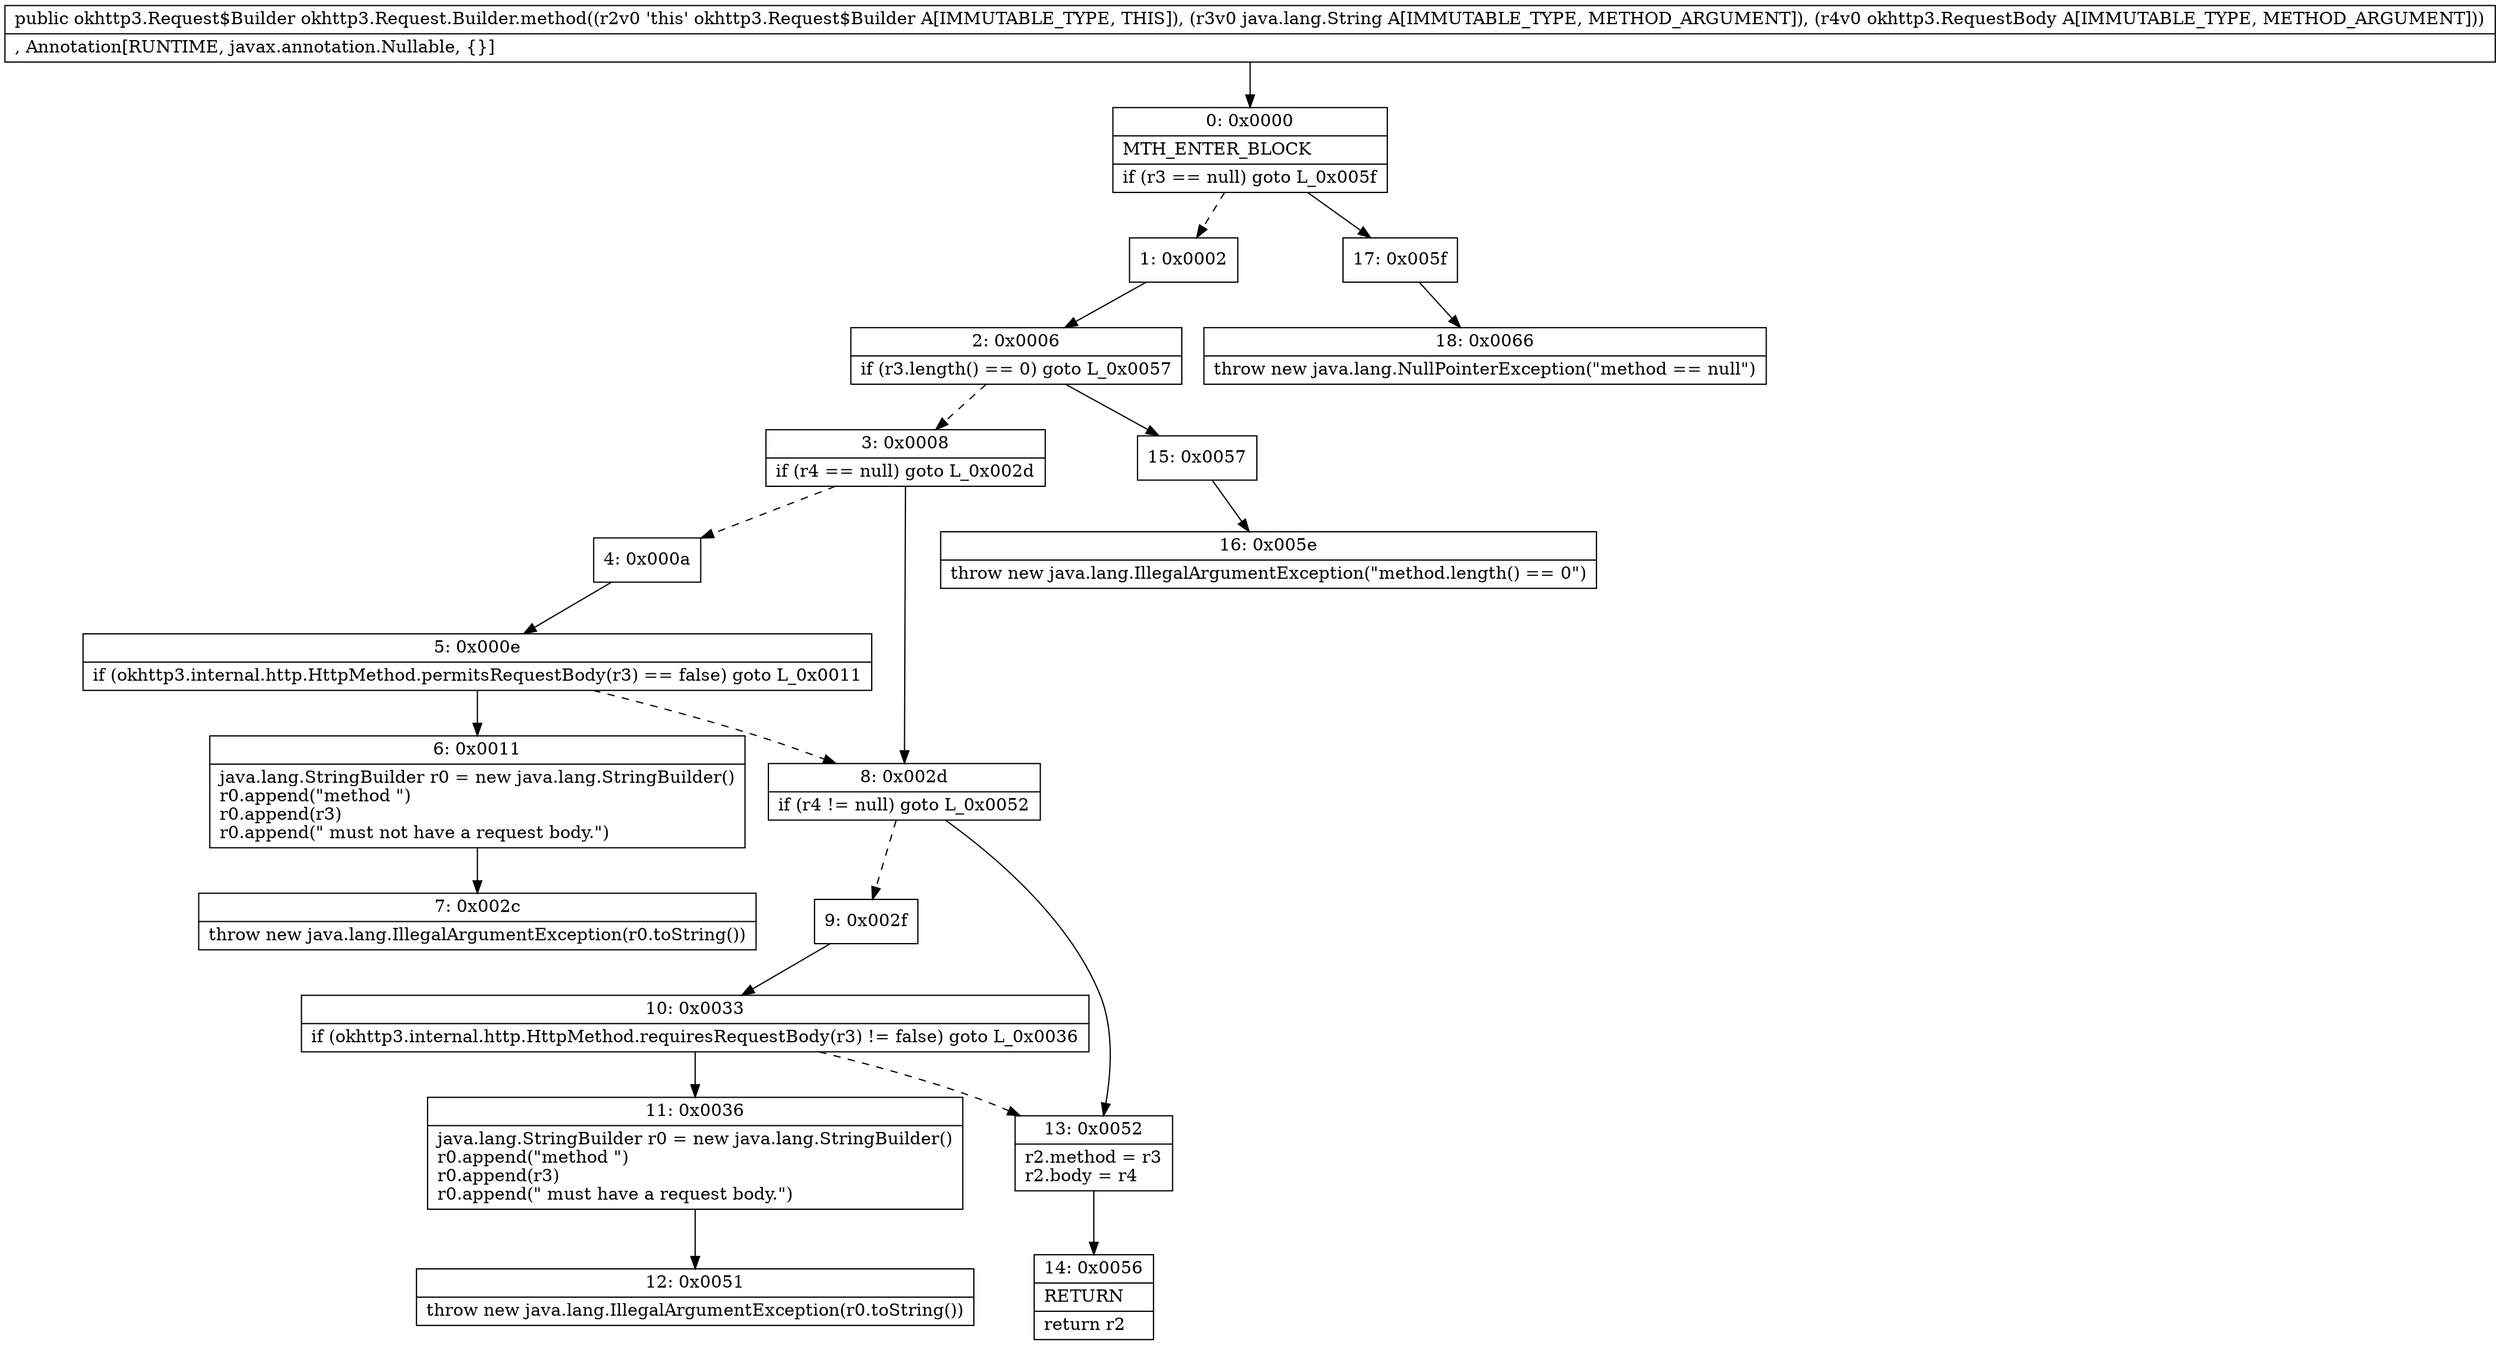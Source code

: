 digraph "CFG forokhttp3.Request.Builder.method(Ljava\/lang\/String;Lokhttp3\/RequestBody;)Lokhttp3\/Request$Builder;" {
Node_0 [shape=record,label="{0\:\ 0x0000|MTH_ENTER_BLOCK\l|if (r3 == null) goto L_0x005f\l}"];
Node_1 [shape=record,label="{1\:\ 0x0002}"];
Node_2 [shape=record,label="{2\:\ 0x0006|if (r3.length() == 0) goto L_0x0057\l}"];
Node_3 [shape=record,label="{3\:\ 0x0008|if (r4 == null) goto L_0x002d\l}"];
Node_4 [shape=record,label="{4\:\ 0x000a}"];
Node_5 [shape=record,label="{5\:\ 0x000e|if (okhttp3.internal.http.HttpMethod.permitsRequestBody(r3) == false) goto L_0x0011\l}"];
Node_6 [shape=record,label="{6\:\ 0x0011|java.lang.StringBuilder r0 = new java.lang.StringBuilder()\lr0.append(\"method \")\lr0.append(r3)\lr0.append(\" must not have a request body.\")\l}"];
Node_7 [shape=record,label="{7\:\ 0x002c|throw new java.lang.IllegalArgumentException(r0.toString())\l}"];
Node_8 [shape=record,label="{8\:\ 0x002d|if (r4 != null) goto L_0x0052\l}"];
Node_9 [shape=record,label="{9\:\ 0x002f}"];
Node_10 [shape=record,label="{10\:\ 0x0033|if (okhttp3.internal.http.HttpMethod.requiresRequestBody(r3) != false) goto L_0x0036\l}"];
Node_11 [shape=record,label="{11\:\ 0x0036|java.lang.StringBuilder r0 = new java.lang.StringBuilder()\lr0.append(\"method \")\lr0.append(r3)\lr0.append(\" must have a request body.\")\l}"];
Node_12 [shape=record,label="{12\:\ 0x0051|throw new java.lang.IllegalArgumentException(r0.toString())\l}"];
Node_13 [shape=record,label="{13\:\ 0x0052|r2.method = r3\lr2.body = r4\l}"];
Node_14 [shape=record,label="{14\:\ 0x0056|RETURN\l|return r2\l}"];
Node_15 [shape=record,label="{15\:\ 0x0057}"];
Node_16 [shape=record,label="{16\:\ 0x005e|throw new java.lang.IllegalArgumentException(\"method.length() == 0\")\l}"];
Node_17 [shape=record,label="{17\:\ 0x005f}"];
Node_18 [shape=record,label="{18\:\ 0x0066|throw new java.lang.NullPointerException(\"method == null\")\l}"];
MethodNode[shape=record,label="{public okhttp3.Request$Builder okhttp3.Request.Builder.method((r2v0 'this' okhttp3.Request$Builder A[IMMUTABLE_TYPE, THIS]), (r3v0 java.lang.String A[IMMUTABLE_TYPE, METHOD_ARGUMENT]), (r4v0 okhttp3.RequestBody A[IMMUTABLE_TYPE, METHOD_ARGUMENT]))  | , Annotation[RUNTIME, javax.annotation.Nullable, \{\}]\l}"];
MethodNode -> Node_0;
Node_0 -> Node_1[style=dashed];
Node_0 -> Node_17;
Node_1 -> Node_2;
Node_2 -> Node_3[style=dashed];
Node_2 -> Node_15;
Node_3 -> Node_4[style=dashed];
Node_3 -> Node_8;
Node_4 -> Node_5;
Node_5 -> Node_6;
Node_5 -> Node_8[style=dashed];
Node_6 -> Node_7;
Node_8 -> Node_9[style=dashed];
Node_8 -> Node_13;
Node_9 -> Node_10;
Node_10 -> Node_11;
Node_10 -> Node_13[style=dashed];
Node_11 -> Node_12;
Node_13 -> Node_14;
Node_15 -> Node_16;
Node_17 -> Node_18;
}

